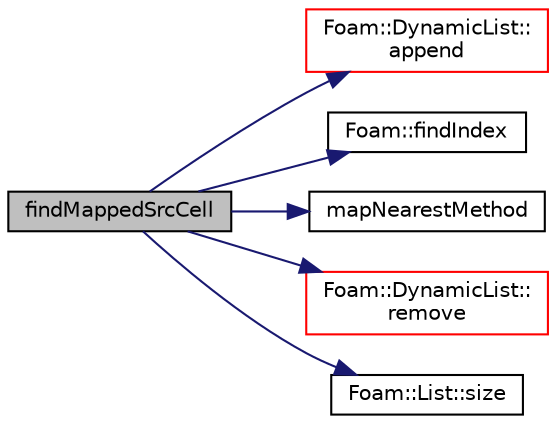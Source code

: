 digraph "findMappedSrcCell"
{
  bgcolor="transparent";
  edge [fontname="Helvetica",fontsize="10",labelfontname="Helvetica",labelfontsize="10"];
  node [fontname="Helvetica",fontsize="10",shape=record];
  rankdir="LR";
  Node1 [label="findMappedSrcCell",height=0.2,width=0.4,color="black", fillcolor="grey75", style="filled", fontcolor="black"];
  Node1 -> Node2 [color="midnightblue",fontsize="10",style="solid",fontname="Helvetica"];
  Node2 [label="Foam::DynamicList::\lappend",height=0.2,width=0.4,color="red",URL="$a00610.html#a7b67b42af715604376ad63a681dee6d8",tooltip="Append an element at the end of the list. "];
  Node1 -> Node3 [color="midnightblue",fontsize="10",style="solid",fontname="Helvetica"];
  Node3 [label="Foam::findIndex",height=0.2,width=0.4,color="black",URL="$a10893.html#ac16695f83f370df159eed19f92d095fb",tooltip="Find first occurence of given element and return index,. "];
  Node1 -> Node4 [color="midnightblue",fontsize="10",style="solid",fontname="Helvetica"];
  Node4 [label="mapNearestMethod",height=0.2,width=0.4,color="black",URL="$a01444.html#ace2f0f350059f06b7392b7b1591240c2",tooltip="Disallow default bitwise copy construct. "];
  Node1 -> Node5 [color="midnightblue",fontsize="10",style="solid",fontname="Helvetica"];
  Node5 [label="Foam::DynamicList::\lremove",height=0.2,width=0.4,color="red",URL="$a00610.html#a11a92c7c8e39f3f023c3bcca1e5297f0",tooltip="Remove and return the top element. "];
  Node1 -> Node6 [color="midnightblue",fontsize="10",style="solid",fontname="Helvetica"];
  Node6 [label="Foam::List::size",height=0.2,width=0.4,color="black",URL="$a01395.html#a8a5f6fa29bd4b500caf186f60245b384",tooltip="Override size to be inconsistent with allocated storage. "];
}
